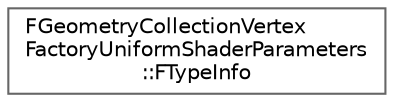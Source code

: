 digraph "Graphical Class Hierarchy"
{
 // INTERACTIVE_SVG=YES
 // LATEX_PDF_SIZE
  bgcolor="transparent";
  edge [fontname=Helvetica,fontsize=10,labelfontname=Helvetica,labelfontsize=10];
  node [fontname=Helvetica,fontsize=10,shape=box,height=0.2,width=0.4];
  rankdir="LR";
  Node0 [id="Node000000",label="FGeometryCollectionVertex\lFactoryUniformShaderParameters\l::FTypeInfo",height=0.2,width=0.4,color="grey40", fillcolor="white", style="filled",URL="$d7/d9d/structFGeometryCollectionVertexFactoryUniformShaderParameters_1_1FTypeInfo.html",tooltip=" "];
}
